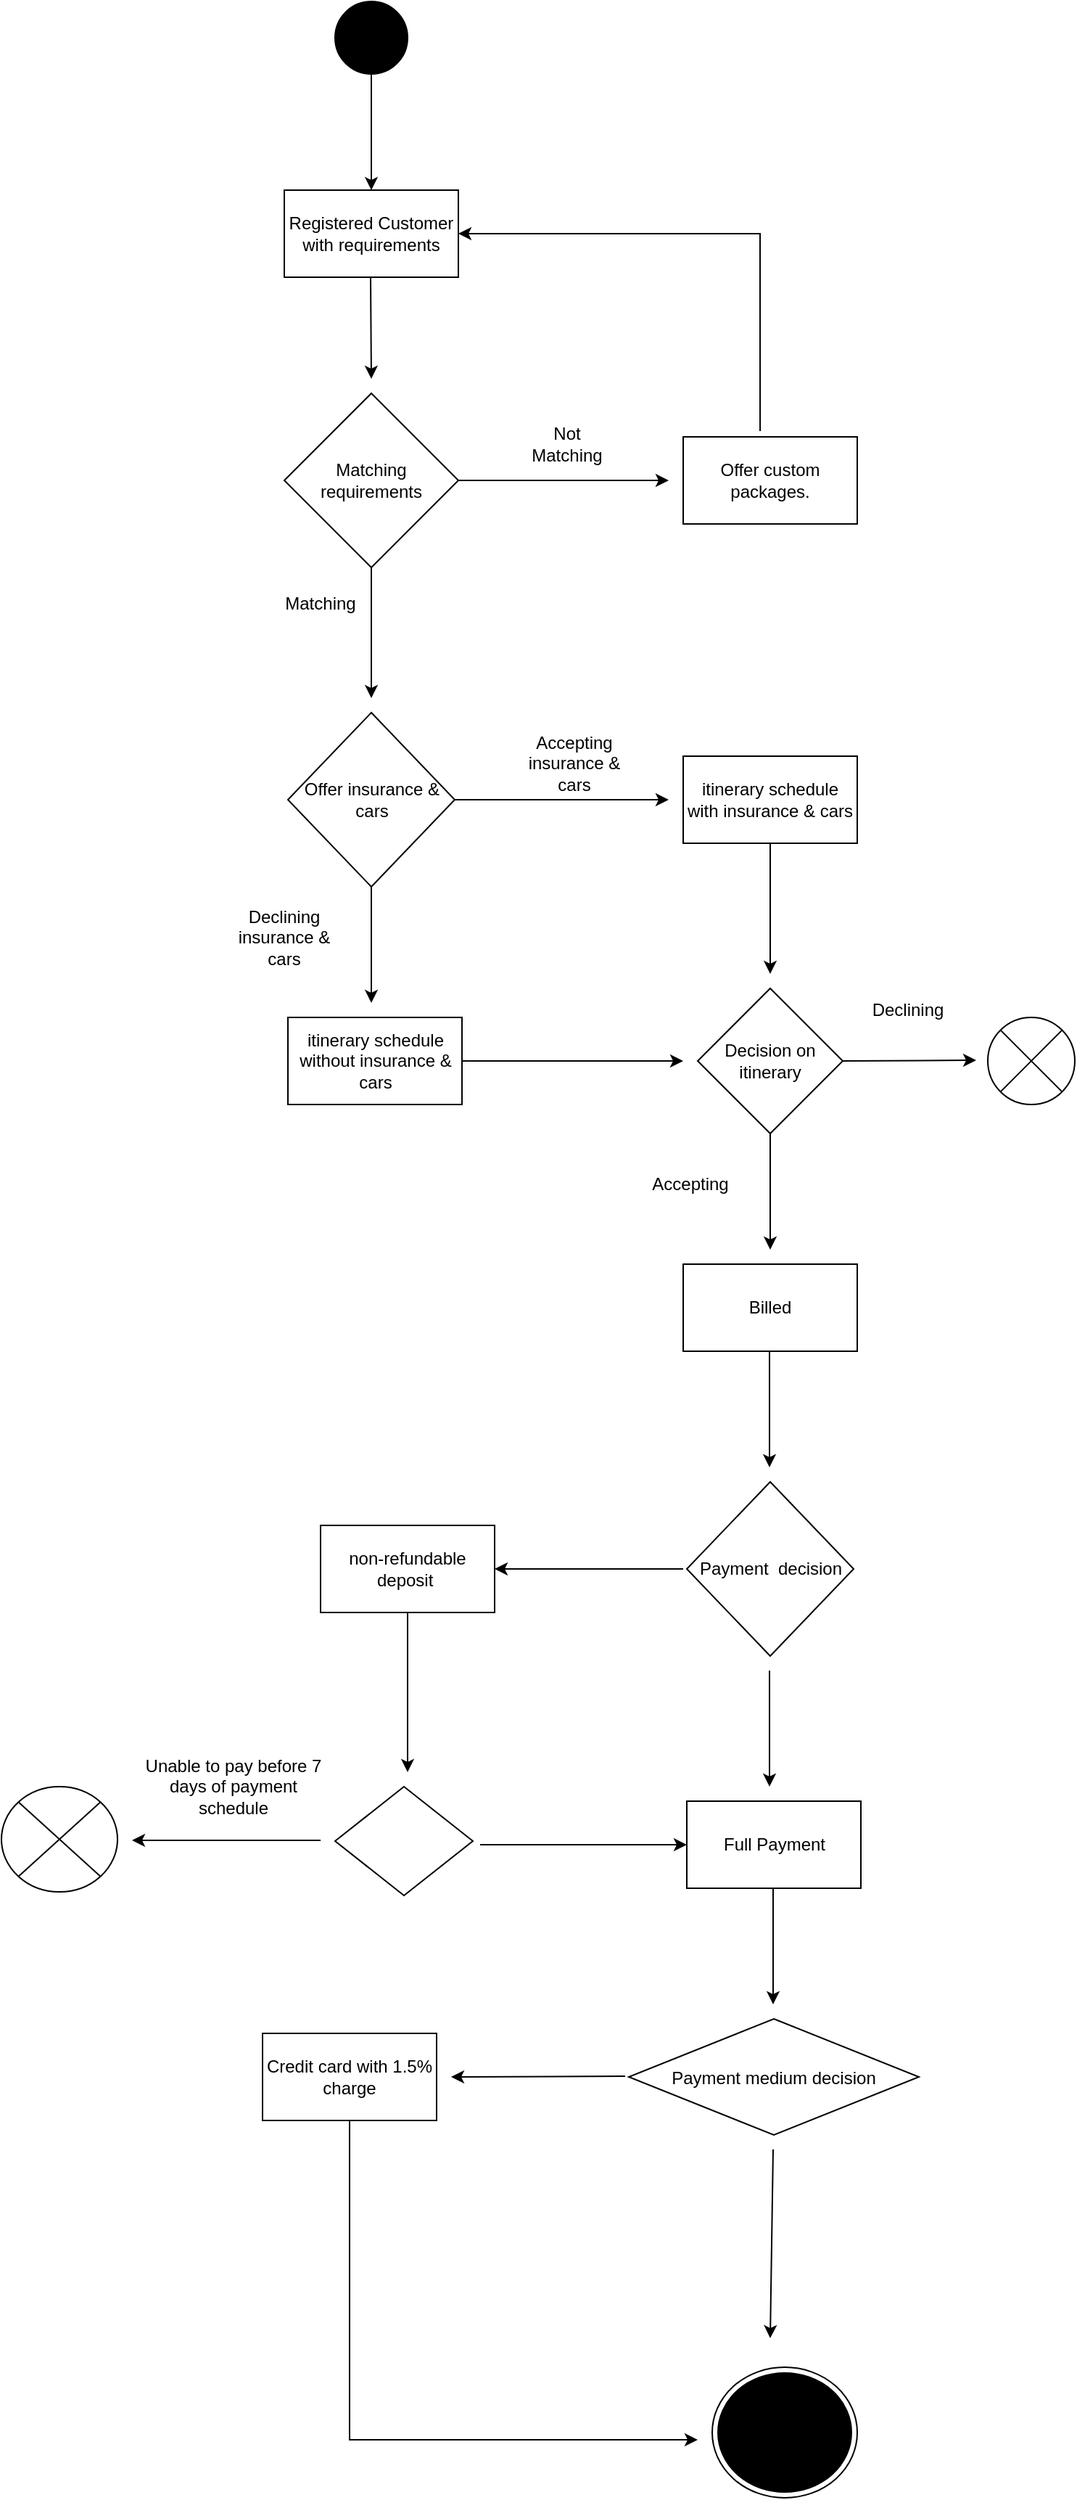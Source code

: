 <mxfile version="22.1.15" type="github">
  <diagram name="Page-1" id="ImAwJYkYQ-3EpmJuT1ac">
    <mxGraphModel dx="1434" dy="780" grid="1" gridSize="10" guides="1" tooltips="1" connect="1" arrows="1" fold="1" page="1" pageScale="1" pageWidth="850" pageHeight="1100" math="0" shadow="0">
      <root>
        <mxCell id="0" />
        <mxCell id="1" parent="0" />
        <mxCell id="WJRI-624ZxqW6BdMUEsE-1" value="" style="ellipse;fillColor=strokeColor;html=1;" vertex="1" parent="1">
          <mxGeometry x="390" y="80" width="50" height="50" as="geometry" />
        </mxCell>
        <mxCell id="WJRI-624ZxqW6BdMUEsE-2" value="" style="endArrow=classic;html=1;rounded=0;exitX=0.5;exitY=1;exitDx=0;exitDy=0;" edge="1" parent="1" source="WJRI-624ZxqW6BdMUEsE-1">
          <mxGeometry width="50" height="50" relative="1" as="geometry">
            <mxPoint x="400" y="430" as="sourcePoint" />
            <mxPoint x="415" y="210" as="targetPoint" />
          </mxGeometry>
        </mxCell>
        <mxCell id="WJRI-624ZxqW6BdMUEsE-3" value="Registered Customer with requirements" style="rounded=0;whiteSpace=wrap;html=1;" vertex="1" parent="1">
          <mxGeometry x="355" y="210" width="120" height="60" as="geometry" />
        </mxCell>
        <mxCell id="WJRI-624ZxqW6BdMUEsE-4" value="" style="endArrow=classic;html=1;rounded=0;exitX=0.5;exitY=1;exitDx=0;exitDy=0;" edge="1" parent="1">
          <mxGeometry width="50" height="50" relative="1" as="geometry">
            <mxPoint x="414.5" y="270" as="sourcePoint" />
            <mxPoint x="415" y="340" as="targetPoint" />
          </mxGeometry>
        </mxCell>
        <mxCell id="WJRI-624ZxqW6BdMUEsE-5" value="Offer custom packages." style="rounded=0;whiteSpace=wrap;html=1;" vertex="1" parent="1">
          <mxGeometry x="630" y="380" width="120" height="60" as="geometry" />
        </mxCell>
        <mxCell id="WJRI-624ZxqW6BdMUEsE-6" value="Matching requirements" style="rhombus;whiteSpace=wrap;html=1;" vertex="1" parent="1">
          <mxGeometry x="355" y="350" width="120" height="120" as="geometry" />
        </mxCell>
        <mxCell id="WJRI-624ZxqW6BdMUEsE-7" value="" style="endArrow=classic;html=1;rounded=0;exitX=1;exitY=0.5;exitDx=0;exitDy=0;" edge="1" parent="1" source="WJRI-624ZxqW6BdMUEsE-6">
          <mxGeometry width="50" height="50" relative="1" as="geometry">
            <mxPoint x="400" y="430" as="sourcePoint" />
            <mxPoint x="620" y="410" as="targetPoint" />
          </mxGeometry>
        </mxCell>
        <mxCell id="WJRI-624ZxqW6BdMUEsE-8" value="" style="endArrow=classic;html=1;rounded=0;exitX=0.442;exitY=-0.067;exitDx=0;exitDy=0;exitPerimeter=0;entryX=1;entryY=0.5;entryDx=0;entryDy=0;" edge="1" parent="1" source="WJRI-624ZxqW6BdMUEsE-5" target="WJRI-624ZxqW6BdMUEsE-3">
          <mxGeometry width="50" height="50" relative="1" as="geometry">
            <mxPoint x="540" y="290" as="sourcePoint" />
            <mxPoint x="683" y="260" as="targetPoint" />
            <Array as="points">
              <mxPoint x="683" y="240" />
            </Array>
          </mxGeometry>
        </mxCell>
        <mxCell id="WJRI-624ZxqW6BdMUEsE-9" value="Not Matching" style="text;strokeColor=none;align=center;fillColor=none;html=1;verticalAlign=middle;whiteSpace=wrap;rounded=0;" vertex="1" parent="1">
          <mxGeometry x="520" y="370" width="60" height="30" as="geometry" />
        </mxCell>
        <mxCell id="WJRI-624ZxqW6BdMUEsE-10" value="" style="endArrow=classic;html=1;rounded=0;exitX=0.5;exitY=1;exitDx=0;exitDy=0;" edge="1" parent="1" source="WJRI-624ZxqW6BdMUEsE-6">
          <mxGeometry width="50" height="50" relative="1" as="geometry">
            <mxPoint x="348" y="590" as="sourcePoint" />
            <mxPoint x="415" y="560" as="targetPoint" />
          </mxGeometry>
        </mxCell>
        <mxCell id="WJRI-624ZxqW6BdMUEsE-11" value="Matching" style="text;strokeColor=none;align=center;fillColor=none;html=1;verticalAlign=middle;whiteSpace=wrap;rounded=0;" vertex="1" parent="1">
          <mxGeometry x="350" y="480" width="60" height="30" as="geometry" />
        </mxCell>
        <mxCell id="WJRI-624ZxqW6BdMUEsE-12" value="Offer insurance &amp;amp; cars" style="rhombus;whiteSpace=wrap;html=1;" vertex="1" parent="1">
          <mxGeometry x="357.5" y="570" width="115" height="120" as="geometry" />
        </mxCell>
        <mxCell id="WJRI-624ZxqW6BdMUEsE-13" value="" style="endArrow=classic;html=1;rounded=0;exitX=1;exitY=0.5;exitDx=0;exitDy=0;" edge="1" parent="1" source="WJRI-624ZxqW6BdMUEsE-12">
          <mxGeometry width="50" height="50" relative="1" as="geometry">
            <mxPoint x="600" y="590" as="sourcePoint" />
            <mxPoint x="620" y="630" as="targetPoint" />
          </mxGeometry>
        </mxCell>
        <mxCell id="WJRI-624ZxqW6BdMUEsE-14" value="" style="endArrow=classic;html=1;rounded=0;exitX=0.5;exitY=1;exitDx=0;exitDy=0;" edge="1" parent="1" source="WJRI-624ZxqW6BdMUEsE-12">
          <mxGeometry width="50" height="50" relative="1" as="geometry">
            <mxPoint x="400" y="730" as="sourcePoint" />
            <mxPoint x="415" y="770" as="targetPoint" />
          </mxGeometry>
        </mxCell>
        <mxCell id="WJRI-624ZxqW6BdMUEsE-15" value="itinerary schedule with insurance &amp;amp; cars" style="rounded=0;whiteSpace=wrap;html=1;" vertex="1" parent="1">
          <mxGeometry x="630" y="600" width="120" height="60" as="geometry" />
        </mxCell>
        <mxCell id="WJRI-624ZxqW6BdMUEsE-16" value="itinerary schedule without insurance &amp;amp; cars" style="rounded=0;whiteSpace=wrap;html=1;" vertex="1" parent="1">
          <mxGeometry x="357.5" y="780" width="120" height="60" as="geometry" />
        </mxCell>
        <mxCell id="WJRI-624ZxqW6BdMUEsE-17" value="" style="endArrow=classic;html=1;rounded=0;exitX=1;exitY=0.5;exitDx=0;exitDy=0;" edge="1" parent="1" source="WJRI-624ZxqW6BdMUEsE-16">
          <mxGeometry width="50" height="50" relative="1" as="geometry">
            <mxPoint x="480" y="820" as="sourcePoint" />
            <mxPoint x="630" y="810" as="targetPoint" />
          </mxGeometry>
        </mxCell>
        <mxCell id="WJRI-624ZxqW6BdMUEsE-18" value="" style="endArrow=classic;html=1;rounded=0;exitX=0.5;exitY=1;exitDx=0;exitDy=0;" edge="1" parent="1" source="WJRI-624ZxqW6BdMUEsE-15">
          <mxGeometry width="50" height="50" relative="1" as="geometry">
            <mxPoint x="614" y="730" as="sourcePoint" />
            <mxPoint x="690" y="750" as="targetPoint" />
          </mxGeometry>
        </mxCell>
        <mxCell id="WJRI-624ZxqW6BdMUEsE-19" value="Decision on itinerary" style="rhombus;whiteSpace=wrap;html=1;" vertex="1" parent="1">
          <mxGeometry x="640" y="760" width="100" height="100" as="geometry" />
        </mxCell>
        <mxCell id="WJRI-624ZxqW6BdMUEsE-20" value="" style="endArrow=classic;html=1;rounded=0;" edge="1" parent="1">
          <mxGeometry width="50" height="50" relative="1" as="geometry">
            <mxPoint x="740" y="810" as="sourcePoint" />
            <mxPoint x="832" y="809.5" as="targetPoint" />
          </mxGeometry>
        </mxCell>
        <mxCell id="WJRI-624ZxqW6BdMUEsE-21" value="" style="shape=sumEllipse;perimeter=ellipsePerimeter;html=1;backgroundOutline=1;" vertex="1" parent="1">
          <mxGeometry x="840" y="780" width="60" height="60" as="geometry" />
        </mxCell>
        <mxCell id="WJRI-624ZxqW6BdMUEsE-22" value="" style="endArrow=classic;html=1;rounded=0;" edge="1" parent="1">
          <mxGeometry width="50" height="50" relative="1" as="geometry">
            <mxPoint x="690" y="860" as="sourcePoint" />
            <mxPoint x="690" y="940" as="targetPoint" />
          </mxGeometry>
        </mxCell>
        <mxCell id="WJRI-624ZxqW6BdMUEsE-23" value="Billed" style="rounded=0;whiteSpace=wrap;html=1;" vertex="1" parent="1">
          <mxGeometry x="630" y="950" width="120" height="60" as="geometry" />
        </mxCell>
        <mxCell id="WJRI-624ZxqW6BdMUEsE-24" value="Accepting insurance &amp;amp; cars" style="text;strokeColor=none;align=center;fillColor=none;html=1;verticalAlign=middle;whiteSpace=wrap;rounded=0;" vertex="1" parent="1">
          <mxGeometry x="510" y="590" width="90" height="30" as="geometry" />
        </mxCell>
        <mxCell id="WJRI-624ZxqW6BdMUEsE-25" value="Declining insurance &amp;amp; cars" style="text;strokeColor=none;align=center;fillColor=none;html=1;verticalAlign=middle;whiteSpace=wrap;rounded=0;" vertex="1" parent="1">
          <mxGeometry x="310" y="710" width="90" height="30" as="geometry" />
        </mxCell>
        <mxCell id="WJRI-624ZxqW6BdMUEsE-26" value="Declining" style="text;strokeColor=none;align=center;fillColor=none;html=1;verticalAlign=middle;whiteSpace=wrap;rounded=0;" vertex="1" parent="1">
          <mxGeometry x="740" y="760" width="90" height="30" as="geometry" />
        </mxCell>
        <mxCell id="WJRI-624ZxqW6BdMUEsE-27" value="Accepting" style="text;strokeColor=none;align=center;fillColor=none;html=1;verticalAlign=middle;whiteSpace=wrap;rounded=0;" vertex="1" parent="1">
          <mxGeometry x="590" y="880" width="90" height="30" as="geometry" />
        </mxCell>
        <mxCell id="WJRI-624ZxqW6BdMUEsE-28" value="" style="endArrow=classic;html=1;rounded=0;" edge="1" parent="1">
          <mxGeometry width="50" height="50" relative="1" as="geometry">
            <mxPoint x="689.5" y="1010" as="sourcePoint" />
            <mxPoint x="689.5" y="1090" as="targetPoint" />
          </mxGeometry>
        </mxCell>
        <mxCell id="WJRI-624ZxqW6BdMUEsE-29" value="Payment&amp;nbsp; decision" style="rhombus;whiteSpace=wrap;html=1;" vertex="1" parent="1">
          <mxGeometry x="632.5" y="1100" width="115" height="120" as="geometry" />
        </mxCell>
        <mxCell id="WJRI-624ZxqW6BdMUEsE-30" value="" style="endArrow=classic;html=1;rounded=0;" edge="1" parent="1">
          <mxGeometry width="50" height="50" relative="1" as="geometry">
            <mxPoint x="689.5" y="1230" as="sourcePoint" />
            <mxPoint x="689.5" y="1310" as="targetPoint" />
          </mxGeometry>
        </mxCell>
        <mxCell id="WJRI-624ZxqW6BdMUEsE-31" value="Full Payment" style="rounded=0;whiteSpace=wrap;html=1;" vertex="1" parent="1">
          <mxGeometry x="632.5" y="1320" width="120" height="60" as="geometry" />
        </mxCell>
        <mxCell id="WJRI-624ZxqW6BdMUEsE-32" value="" style="endArrow=classic;html=1;rounded=0;" edge="1" parent="1">
          <mxGeometry width="50" height="50" relative="1" as="geometry">
            <mxPoint x="692" y="1380" as="sourcePoint" />
            <mxPoint x="692" y="1460" as="targetPoint" />
          </mxGeometry>
        </mxCell>
        <mxCell id="WJRI-624ZxqW6BdMUEsE-33" value="" style="ellipse;html=1;shape=endState;fillColor=strokeColor;" vertex="1" parent="1">
          <mxGeometry x="650" y="1710" width="100" height="90" as="geometry" />
        </mxCell>
        <mxCell id="WJRI-624ZxqW6BdMUEsE-34" value="" style="endArrow=classic;html=1;rounded=0;" edge="1" parent="1">
          <mxGeometry width="50" height="50" relative="1" as="geometry">
            <mxPoint x="630" y="1160" as="sourcePoint" />
            <mxPoint x="500" y="1160" as="targetPoint" />
          </mxGeometry>
        </mxCell>
        <mxCell id="WJRI-624ZxqW6BdMUEsE-35" value="non-refundable deposit&amp;nbsp;" style="rounded=0;whiteSpace=wrap;html=1;" vertex="1" parent="1">
          <mxGeometry x="380" y="1130" width="120" height="60" as="geometry" />
        </mxCell>
        <mxCell id="WJRI-624ZxqW6BdMUEsE-36" value="" style="endArrow=classic;html=1;rounded=0;entryX=0;entryY=0.5;entryDx=0;entryDy=0;" edge="1" parent="1" target="WJRI-624ZxqW6BdMUEsE-31">
          <mxGeometry width="50" height="50" relative="1" as="geometry">
            <mxPoint x="490" y="1350" as="sourcePoint" />
            <mxPoint x="440" y="1370" as="targetPoint" />
            <Array as="points" />
          </mxGeometry>
        </mxCell>
        <mxCell id="WJRI-624ZxqW6BdMUEsE-37" value="Payment medium decision" style="rhombus;" vertex="1" parent="1">
          <mxGeometry x="592.5" y="1470" width="200" height="80" as="geometry" />
        </mxCell>
        <mxCell id="WJRI-624ZxqW6BdMUEsE-38" value="" style="endArrow=classic;html=1;rounded=0;" edge="1" parent="1">
          <mxGeometry width="50" height="50" relative="1" as="geometry">
            <mxPoint x="590" y="1509.5" as="sourcePoint" />
            <mxPoint x="470" y="1510" as="targetPoint" />
          </mxGeometry>
        </mxCell>
        <mxCell id="WJRI-624ZxqW6BdMUEsE-39" value="Credit card with 1.5% charge" style="rounded=0;whiteSpace=wrap;html=1;" vertex="1" parent="1">
          <mxGeometry x="340" y="1480" width="120" height="60" as="geometry" />
        </mxCell>
        <mxCell id="WJRI-624ZxqW6BdMUEsE-40" value="" style="endArrow=classic;html=1;rounded=0;" edge="1" parent="1">
          <mxGeometry width="50" height="50" relative="1" as="geometry">
            <mxPoint x="692" y="1560" as="sourcePoint" />
            <mxPoint x="690" y="1690" as="targetPoint" />
          </mxGeometry>
        </mxCell>
        <mxCell id="WJRI-624ZxqW6BdMUEsE-41" value="" style="endArrow=classic;html=1;rounded=0;exitX=0.5;exitY=1;exitDx=0;exitDy=0;" edge="1" parent="1" source="WJRI-624ZxqW6BdMUEsE-39">
          <mxGeometry width="50" height="50" relative="1" as="geometry">
            <mxPoint x="480" y="1550" as="sourcePoint" />
            <mxPoint x="640" y="1760" as="targetPoint" />
            <Array as="points">
              <mxPoint x="400" y="1760" />
            </Array>
          </mxGeometry>
        </mxCell>
        <mxCell id="WJRI-624ZxqW6BdMUEsE-42" value="" style="endArrow=classic;html=1;rounded=0;exitX=0.5;exitY=1;exitDx=0;exitDy=0;" edge="1" parent="1" source="WJRI-624ZxqW6BdMUEsE-35">
          <mxGeometry width="50" height="50" relative="1" as="geometry">
            <mxPoint x="440" y="1190" as="sourcePoint" />
            <mxPoint x="440" y="1300" as="targetPoint" />
            <Array as="points" />
          </mxGeometry>
        </mxCell>
        <mxCell id="WJRI-624ZxqW6BdMUEsE-43" value="" style="rhombus;" vertex="1" parent="1">
          <mxGeometry x="390" y="1310" width="95" height="75" as="geometry" />
        </mxCell>
        <mxCell id="WJRI-624ZxqW6BdMUEsE-44" value="" style="endArrow=classic;html=1;rounded=0;" edge="1" parent="1">
          <mxGeometry width="50" height="50" relative="1" as="geometry">
            <mxPoint x="380" y="1347" as="sourcePoint" />
            <mxPoint x="250" y="1347" as="targetPoint" />
          </mxGeometry>
        </mxCell>
        <mxCell id="WJRI-624ZxqW6BdMUEsE-45" value="" style="shape=sumEllipse;perimeter=ellipsePerimeter;html=1;backgroundOutline=1;" vertex="1" parent="1">
          <mxGeometry x="160" y="1310" width="80" height="72.5" as="geometry" />
        </mxCell>
        <mxCell id="WJRI-624ZxqW6BdMUEsE-46" value="Unable to pay before 7 days of payment schedule" style="text;strokeColor=none;align=center;fillColor=none;html=1;verticalAlign=middle;whiteSpace=wrap;rounded=0;" vertex="1" parent="1">
          <mxGeometry x="250" y="1280" width="140" height="60" as="geometry" />
        </mxCell>
      </root>
    </mxGraphModel>
  </diagram>
</mxfile>
